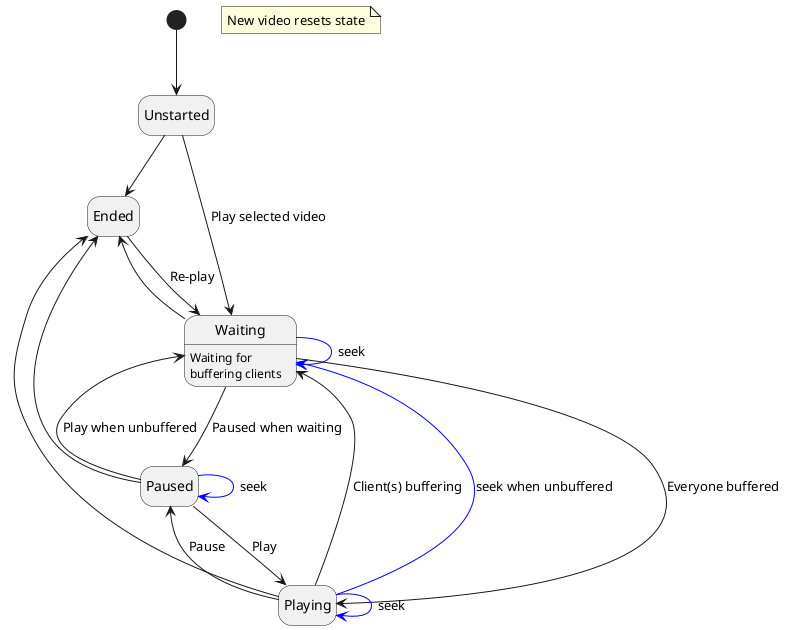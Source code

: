 @startuml Video Room States

hide empty description

state Unstarted
state Waiting : Waiting for\nbuffering clients
state Playing
state Paused
state Ended

[*] --> Unstarted

Unstarted --> Waiting : Play selected video

Playing --> Paused : Pause
Playing --> Waiting : Client(s) buffering

Paused --> Waiting : Play when unbuffered
Paused --> Playing : Play

Waiting --> Playing : Everyone buffered
Waiting --> Paused : Paused when waiting

Ended -right-> Waiting : Re-play

Paused -[#blue]-> Paused : seek
Waiting -[#blue]-> Waiting : seek
Playing -[#blue]-> Waiting : seek when unbuffered
Playing -[#blue]-> Playing : seek

Playing --> Ended
Paused --> Ended
Unstarted --> Ended
Waiting --> Ended

note "New video resets state" as N1

@enduml